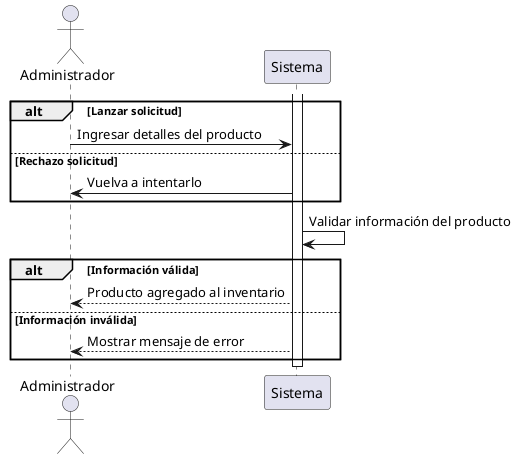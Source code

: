 @startuml
actor Administrador as Admin
participant Sistema
alt Lanzar solicitud
Admin -> Sistema: Ingresar detalles del producto
else Rechazo solicitud
Sistema -> Admin : Vuelva a intentarlo
end
activate Sistema
Sistema -> Sistema: Validar información del producto
alt Información válida
Sistema --> Admin: Producto agregado al inventario
else Información inválida
Sistema --> Admin: Mostrar mensaje de error
end
deactivate Sistema
@enduml
